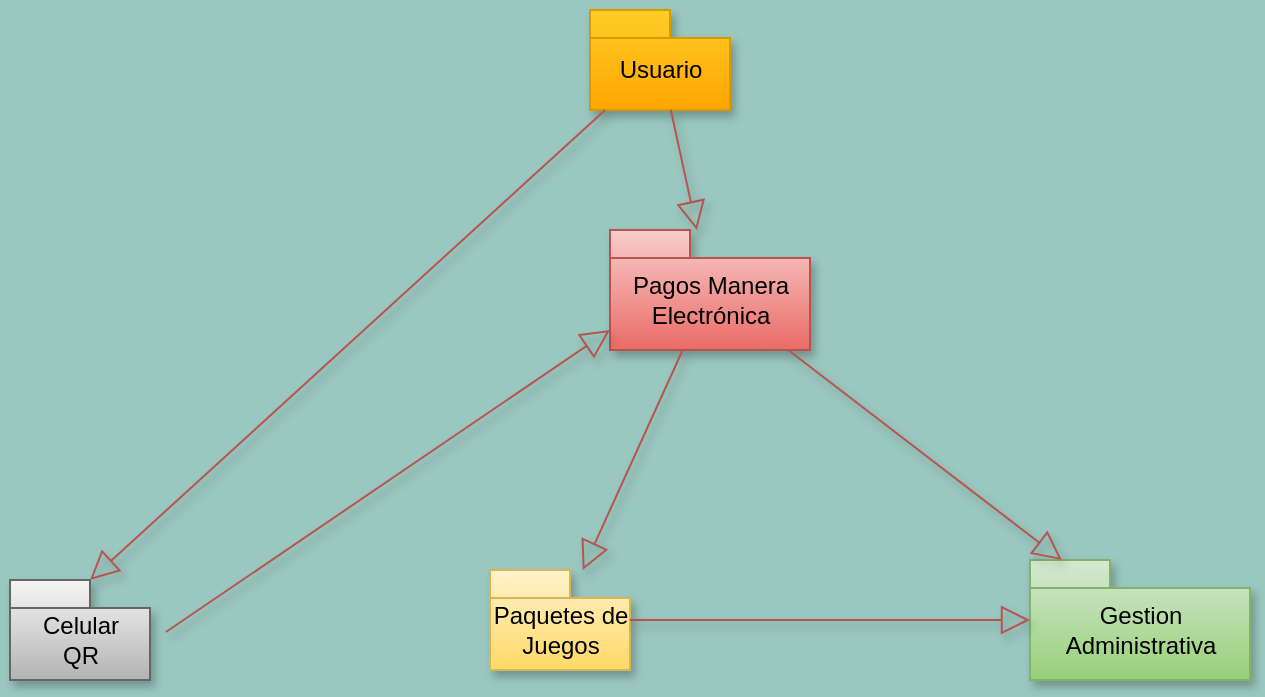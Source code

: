 <mxfile version="14.5.1" type="device" pages="6"><diagram id="D9ha6KgCb9vCfQkoI7Ql" name="USUARIO"><mxGraphModel dx="852" dy="494" grid="0" gridSize="10" guides="1" tooltips="1" connect="1" arrows="1" fold="1" page="0" pageScale="1" pageWidth="1100" pageHeight="850" background="#9AC7BF" math="0" shadow="0"><root><mxCell id="0"/><mxCell id="1" parent="0"/><mxCell id="nhldAjwn7L_ZCSRnx8Gv-1" value="Usuario" style="shape=folder;fontStyle=0;spacingTop=10;tabWidth=40;tabHeight=14;tabPosition=left;fillColor=#ffcd28;labelBackgroundColor=none;labelBorderColor=none;html=1;shadow=1;sketch=0;gradientColor=#ffa500;strokeColor=#d79b00;" parent="1" vertex="1"><mxGeometry x="340" y="10" width="70" height="50" as="geometry"/></mxCell><mxCell id="nhldAjwn7L_ZCSRnx8Gv-2" value="Pagos Manera&lt;br&gt;Electrónica" style="shape=folder;fontStyle=0;spacingTop=10;tabWidth=40;tabHeight=14;tabPosition=left;fillColor=#f8cecc;labelBackgroundColor=none;labelBorderColor=none;html=1;shadow=1;sketch=0;gradientColor=#ea6b66;strokeColor=#b85450;" parent="1" vertex="1"><mxGeometry x="350" y="120" width="100" height="60" as="geometry"/></mxCell><mxCell id="nhldAjwn7L_ZCSRnx8Gv-3" value="Gestion&lt;br&gt;Administrativa" style="shape=folder;fontStyle=0;spacingTop=10;tabWidth=40;tabHeight=14;tabPosition=left;fillColor=#d5e8d4;labelBackgroundColor=none;labelBorderColor=none;html=1;shadow=1;sketch=0;gradientColor=#97d077;strokeColor=#82b366;" parent="1" vertex="1"><mxGeometry x="560" y="285" width="110" height="60" as="geometry"/></mxCell><mxCell id="nhldAjwn7L_ZCSRnx8Gv-4" value="Paquetes de&lt;br&gt;Juegos" style="shape=folder;fontStyle=0;spacingTop=10;tabWidth=40;tabHeight=14;tabPosition=left;fillColor=#fff2cc;labelBackgroundColor=none;labelBorderColor=none;html=1;shadow=1;sketch=0;gradientColor=#ffd966;strokeColor=#d6b656;" parent="1" vertex="1"><mxGeometry x="290" y="290" width="70" height="50" as="geometry"/></mxCell><mxCell id="nhldAjwn7L_ZCSRnx8Gv-5" value="" style="endArrow=block;endFill=0;endSize=12;fillColor=#f8cecc;fontStyle=0;labelBackgroundColor=none;labelBorderColor=none;html=1;shadow=1;sketch=0;gradientColor=#ea6b66;strokeColor=#b85450;" parent="1" source="nhldAjwn7L_ZCSRnx8Gv-4" target="nhldAjwn7L_ZCSRnx8Gv-3" edge="1"><mxGeometry width="160" relative="1" as="geometry"><mxPoint x="360" y="270" as="sourcePoint"/><mxPoint x="520" y="270" as="targetPoint"/></mxGeometry></mxCell><mxCell id="nhldAjwn7L_ZCSRnx8Gv-7" value="" style="endArrow=block;endFill=0;endSize=12;fillColor=#f8cecc;fontStyle=0;labelBackgroundColor=none;labelBorderColor=none;html=1;shadow=1;sketch=0;gradientColor=#ea6b66;strokeColor=#b85450;" parent="1" source="nhldAjwn7L_ZCSRnx8Gv-1" target="nhldAjwn7L_ZCSRnx8Gv-2" edge="1"><mxGeometry width="160" relative="1" as="geometry"><mxPoint x="430" y="40" as="sourcePoint"/><mxPoint x="590" y="40" as="targetPoint"/></mxGeometry></mxCell><mxCell id="nhldAjwn7L_ZCSRnx8Gv-9" value="" style="endArrow=block;endFill=0;endSize=12;fillColor=#f8cecc;fontStyle=0;labelBackgroundColor=none;labelBorderColor=none;html=1;shadow=1;sketch=0;gradientColor=#ea6b66;strokeColor=#b85450;" parent="1" source="nhldAjwn7L_ZCSRnx8Gv-2" target="nhldAjwn7L_ZCSRnx8Gv-3" edge="1"><mxGeometry width="160" relative="1" as="geometry"><mxPoint x="690" y="120" as="sourcePoint"/><mxPoint x="850" y="120" as="targetPoint"/></mxGeometry></mxCell><mxCell id="nhldAjwn7L_ZCSRnx8Gv-10" value="" style="endArrow=block;endFill=0;endSize=12;fillColor=#f8cecc;fontStyle=0;labelBackgroundColor=none;labelBorderColor=none;html=1;shadow=1;sketch=0;gradientColor=#ea6b66;strokeColor=#b85450;" parent="1" source="nhldAjwn7L_ZCSRnx8Gv-2" target="nhldAjwn7L_ZCSRnx8Gv-4" edge="1"><mxGeometry width="160" relative="1" as="geometry"><mxPoint x="670" y="130" as="sourcePoint"/><mxPoint x="830" y="130" as="targetPoint"/></mxGeometry></mxCell><mxCell id="nhldAjwn7L_ZCSRnx8Gv-11" value="Celular&lt;br&gt;QR" style="shape=folder;fontStyle=0;spacingTop=10;tabWidth=40;tabHeight=14;tabPosition=left;fillColor=#f5f5f5;labelBackgroundColor=none;labelBorderColor=none;html=1;shadow=1;sketch=0;gradientColor=#b3b3b3;strokeColor=#666666;" parent="1" vertex="1"><mxGeometry x="50" y="295" width="70" height="50" as="geometry"/></mxCell><mxCell id="nhldAjwn7L_ZCSRnx8Gv-12" value="" style="endArrow=block;endFill=0;endSize=12;fillColor=#f8cecc;fontStyle=0;labelBackgroundColor=none;labelBorderColor=none;html=1;shadow=1;sketch=0;entryX=0;entryY=0;entryDx=40;entryDy=0;entryPerimeter=0;gradientColor=#ea6b66;strokeColor=#b85450;" parent="1" source="nhldAjwn7L_ZCSRnx8Gv-1" target="nhldAjwn7L_ZCSRnx8Gv-11" edge="1"><mxGeometry width="160" relative="1" as="geometry"><mxPoint x="130" y="110" as="sourcePoint"/><mxPoint x="290" y="110" as="targetPoint"/></mxGeometry></mxCell><mxCell id="VMwSTZTT6HBPbLBn9DlS-1" value="" style="endArrow=block;endFill=0;endSize=12;fillColor=#f8cecc;fontStyle=0;labelBackgroundColor=none;labelBorderColor=none;html=1;shadow=1;sketch=0;exitX=1.114;exitY=0.52;exitDx=0;exitDy=0;exitPerimeter=0;entryX=0;entryY=0;entryDx=0;entryDy=50;entryPerimeter=0;gradientColor=#ea6b66;strokeColor=#b85450;" edge="1" parent="1" source="nhldAjwn7L_ZCSRnx8Gv-11" target="nhldAjwn7L_ZCSRnx8Gv-2"><mxGeometry width="160" relative="1" as="geometry"><mxPoint x="359.561" y="70" as="sourcePoint"/><mxPoint x="120.439" y="305" as="targetPoint"/></mxGeometry></mxCell></root></mxGraphModel></diagram><diagram id="1LV0oo7ettIgTSWrNdAk" name="CASO DE USOS"><mxGraphModel dx="1002" dy="-269" grid="0" gridSize="10" guides="1" tooltips="1" connect="1" arrows="1" fold="1" page="1" pageScale="1" pageWidth="1100" pageHeight="850" background="#CCCCFF" backgroundImage="{&quot;src&quot;:&quot;https://umgnaranjo.com/wp-content/uploads/2018/11/logo-umg.png&quot;,&quot;width&quot;:&quot;220&quot;,&quot;height&quot;:&quot;150&quot;}" math="0" shadow="0"><root><mxCell id="299ldUfXZtZ49lTa4Mxm-0"/><mxCell id="299ldUfXZtZ49lTa4Mxm-1" parent="299ldUfXZtZ49lTa4Mxm-0"/><mxCell id="-mMV3ySvJCGRwrP4HvlK-0" value="&lt;font style=&quot;font-size: 17px&quot;&gt;Usuario&lt;/font&gt;" style="shape=umlActor;verticalLabelPosition=bottom;verticalAlign=top;html=1;fillColor=#e6d0de;strokeColor=#996185;strokeWidth=6;fontStyle=3;gradientColor=#d5739d;" parent="299ldUfXZtZ49lTa4Mxm-1" vertex="1"><mxGeometry x="130" y="1010" width="30" height="60" as="geometry"/></mxCell><mxCell id="-mMV3ySvJCGRwrP4HvlK-1" value="Tomar acciones" style="ellipse;whiteSpace=wrap;html=1;fontSize=18;fillColor=#dae8fc;strokeColor=#6c8ebf;strokeWidth=6;fontStyle=3;gradientColor=#7ea6e0;" parent="299ldUfXZtZ49lTa4Mxm-1" vertex="1"><mxGeometry x="280" y="930" width="140" height="70" as="geometry"/></mxCell><mxCell id="-mMV3ySvJCGRwrP4HvlK-2" value="" style="endArrow=none;html=1;fontSize=18;fillColor=#f8cecc;strokeColor=#b85450;strokeWidth=6;fontStyle=3;gradientColor=#ea6b66;" parent="299ldUfXZtZ49lTa4Mxm-1" source="-mMV3ySvJCGRwrP4HvlK-0" target="-mMV3ySvJCGRwrP4HvlK-1" edge="1"><mxGeometry width="50" height="50" relative="1" as="geometry"><mxPoint x="120" y="970" as="sourcePoint"/><mxPoint x="170" y="920" as="targetPoint"/></mxGeometry></mxCell><mxCell id="-mMV3ySvJCGRwrP4HvlK-3" value="&lt;br&gt;" style="endArrow=open;endSize=12;html=1;fontSize=18;fillColor=#f8cecc;strokeColor=#b85450;strokeWidth=6;fontStyle=3;gradientColor=#ea6b66;" parent="299ldUfXZtZ49lTa4Mxm-1" source="-mMV3ySvJCGRwrP4HvlK-1" target="-mMV3ySvJCGRwrP4HvlK-4" edge="1"><mxGeometry width="160" relative="1" as="geometry"><mxPoint x="390" y="1010" as="sourcePoint"/><mxPoint x="550" y="1010" as="targetPoint"/></mxGeometry></mxCell><mxCell id="-mMV3ySvJCGRwrP4HvlK-4" value="&lt;br&gt;Grado de acción" style="ellipse;whiteSpace=wrap;html=1;fontSize=18;fillColor=#dae8fc;strokeColor=#6c8ebf;strokeWidth=6;fontStyle=3;gradientColor=#7ea6e0;" parent="299ldUfXZtZ49lTa4Mxm-1" vertex="1"><mxGeometry x="570" y="930" width="180" height="81" as="geometry"/></mxCell><mxCell id="-mMV3ySvJCGRwrP4HvlK-5" value="Solicitud&amp;nbsp;&lt;br&gt;paquete&lt;br&gt;de juegos" style="ellipse;whiteSpace=wrap;html=1;fontSize=18;fillColor=#dae8fc;strokeColor=#6c8ebf;strokeWidth=6;fontStyle=3;gradientColor=#7ea6e0;" parent="299ldUfXZtZ49lTa4Mxm-1" vertex="1"><mxGeometry x="310" y="1020" width="140" height="70" as="geometry"/></mxCell><mxCell id="-mMV3ySvJCGRwrP4HvlK-6" value="" style="endArrow=none;html=1;fontSize=18;fillColor=#f8cecc;strokeColor=#b85450;strokeWidth=6;fontStyle=3;gradientColor=#ea6b66;" parent="299ldUfXZtZ49lTa4Mxm-1" source="-mMV3ySvJCGRwrP4HvlK-0" target="-mMV3ySvJCGRwrP4HvlK-5" edge="1"><mxGeometry width="50" height="50" relative="1" as="geometry"><mxPoint x="200" y="920" as="sourcePoint"/><mxPoint x="250" y="870" as="targetPoint"/></mxGeometry></mxCell><mxCell id="-mMV3ySvJCGRwrP4HvlK-7" value="Admin" style="shape=umlActor;verticalLabelPosition=bottom;verticalAlign=top;html=1;fontSize=18;fillColor=#d5e8d4;strokeColor=#82b366;strokeWidth=6;fontStyle=3;direction=east;gradientColor=#97d077;" parent="299ldUfXZtZ49lTa4Mxm-1" vertex="1"><mxGeometry x="190" y="1240" width="30" height="60" as="geometry"/></mxCell><mxCell id="-mMV3ySvJCGRwrP4HvlK-8" value="Gestionar pagos" style="ellipse;whiteSpace=wrap;html=1;fontSize=18;fillColor=#dae8fc;strokeColor=#6c8ebf;strokeWidth=6;fontStyle=3;gradientColor=#7ea6e0;" parent="299ldUfXZtZ49lTa4Mxm-1" vertex="1"><mxGeometry x="20" y="1460" width="140" height="89" as="geometry"/></mxCell><mxCell id="-mMV3ySvJCGRwrP4HvlK-9" value="" style="endArrow=none;html=1;fontSize=18;fillColor=#f8cecc;strokeColor=#b85450;strokeWidth=6;fontStyle=3;gradientColor=#ea6b66;" parent="299ldUfXZtZ49lTa4Mxm-1" source="-mMV3ySvJCGRwrP4HvlK-8" target="-mMV3ySvJCGRwrP4HvlK-7" edge="1"><mxGeometry width="50" height="50" relative="1" as="geometry"><mxPoint x="580" y="1190" as="sourcePoint"/><mxPoint x="630" y="1140" as="targetPoint"/></mxGeometry></mxCell><mxCell id="-mMV3ySvJCGRwrP4HvlK-10" value="Reportes" style="ellipse;whiteSpace=wrap;html=1;fontSize=18;fillColor=#dae8fc;strokeColor=#6c8ebf;strokeWidth=6;fontStyle=3;direction=east;gradientColor=#7ea6e0;" parent="299ldUfXZtZ49lTa4Mxm-1" vertex="1"><mxGeometry x="385" y="1240" width="140" height="86" as="geometry"/></mxCell><mxCell id="-mMV3ySvJCGRwrP4HvlK-11" value="" style="endArrow=none;html=1;fontSize=18;fillColor=#f8cecc;strokeColor=#b85450;strokeWidth=6;fontStyle=3;gradientColor=#ea6b66;" parent="299ldUfXZtZ49lTa4Mxm-1" source="-mMV3ySvJCGRwrP4HvlK-10" target="-mMV3ySvJCGRwrP4HvlK-7" edge="1"><mxGeometry width="50" height="50" relative="1" as="geometry"><mxPoint x="236.67" y="1364.333" as="sourcePoint"/><mxPoint x="620" y="1302.419" as="targetPoint"/></mxGeometry></mxCell><mxCell id="-mMV3ySvJCGRwrP4HvlK-12" value="Gestion Paquete&lt;br&gt;de Juegos" style="ellipse;whiteSpace=wrap;html=1;fontSize=18;fillColor=#dae8fc;strokeColor=#6c8ebf;strokeWidth=6;fontStyle=3;direction=east;gradientColor=#7ea6e0;" parent="299ldUfXZtZ49lTa4Mxm-1" vertex="1"><mxGeometry x="245" y="1460" width="140" height="92" as="geometry"/></mxCell><mxCell id="-mMV3ySvJCGRwrP4HvlK-13" value="" style="endArrow=none;html=1;fontSize=18;fillColor=#f8cecc;strokeColor=#b85450;strokeWidth=6;fontStyle=3;gradientColor=#ea6b66;" parent="299ldUfXZtZ49lTa4Mxm-1" source="-mMV3ySvJCGRwrP4HvlK-12" target="-mMV3ySvJCGRwrP4HvlK-7" edge="1"><mxGeometry width="50" height="50" relative="1" as="geometry"><mxPoint x="600" y="1580" as="sourcePoint"/><mxPoint x="650" y="1530" as="targetPoint"/></mxGeometry></mxCell><mxCell id="-mMV3ySvJCGRwrP4HvlK-14" value="Base de datos" style="shape=umlActor;verticalLabelPosition=bottom;verticalAlign=top;html=1;fontSize=18;fillColor=#f5f5f5;strokeColor=#666666;strokeWidth=6;fontStyle=3;gradientColor=#b3b3b3;" parent="299ldUfXZtZ49lTa4Mxm-1" vertex="1"><mxGeometry x="480" y="1760" width="30" height="60" as="geometry"/></mxCell><mxCell id="-mMV3ySvJCGRwrP4HvlK-15" value="Almacena&lt;br&gt;datos" style="ellipse;whiteSpace=wrap;html=1;fontSize=18;fillColor=#dae8fc;strokeColor=#6c8ebf;strokeWidth=6;fontStyle=3;gradientColor=#7ea6e0;" parent="299ldUfXZtZ49lTa4Mxm-1" vertex="1"><mxGeometry x="570" y="1650" width="140" height="70" as="geometry"/></mxCell><mxCell id="-mMV3ySvJCGRwrP4HvlK-16" value="" style="endArrow=none;html=1;fontSize=18;fillColor=#f8cecc;strokeColor=#b85450;strokeWidth=6;fontStyle=3;gradientColor=#ea6b66;" parent="299ldUfXZtZ49lTa4Mxm-1" target="-mMV3ySvJCGRwrP4HvlK-14" edge="1"><mxGeometry width="50" height="50" relative="1" as="geometry"><mxPoint x="595.955" y="1714.049" as="sourcePoint"/><mxPoint x="945" y="1560" as="targetPoint"/></mxGeometry></mxCell><mxCell id="-mMV3ySvJCGRwrP4HvlK-17" value="Almacena&lt;br&gt;transacciones" style="ellipse;whiteSpace=wrap;html=1;fontSize=18;fillColor=#dae8fc;strokeColor=#6c8ebf;strokeWidth=6;fontStyle=3;gradientColor=#7ea6e0;" parent="299ldUfXZtZ49lTa4Mxm-1" vertex="1"><mxGeometry x="570" y="1820" width="140" height="85" as="geometry"/></mxCell><mxCell id="-mMV3ySvJCGRwrP4HvlK-18" value="" style="endArrow=none;html=1;fontSize=18;fillColor=#f8cecc;strokeColor=#b85450;strokeWidth=6;fontStyle=3;gradientColor=#ea6b66;" parent="299ldUfXZtZ49lTa4Mxm-1" source="-mMV3ySvJCGRwrP4HvlK-17" target="-mMV3ySvJCGRwrP4HvlK-14" edge="1"><mxGeometry width="50" height="50" relative="1" as="geometry"><mxPoint x="551.67" y="1784.333" as="sourcePoint"/><mxPoint x="935" y="1722.419" as="targetPoint"/></mxGeometry></mxCell><mxCell id="-mMV3ySvJCGRwrP4HvlK-19" value="Realiza&amp;nbsp;&lt;br&gt;pago &lt;br&gt;Electronico" style="ellipse;whiteSpace=wrap;html=1;fontSize=18;fillColor=#dae8fc;strokeColor=#6c8ebf;strokeWidth=6;fontStyle=3;gradientColor=#7ea6e0;" parent="299ldUfXZtZ49lTa4Mxm-1" vertex="1"><mxGeometry x="290" y="1110" width="170" height="70" as="geometry"/></mxCell><mxCell id="-mMV3ySvJCGRwrP4HvlK-20" value="" style="endArrow=none;html=1;fontSize=18;fillColor=#f8cecc;strokeColor=#b85450;strokeWidth=6;fontStyle=3;gradientColor=#ea6b66;" parent="299ldUfXZtZ49lTa4Mxm-1" source="-mMV3ySvJCGRwrP4HvlK-0" target="-mMV3ySvJCGRwrP4HvlK-19" edge="1"><mxGeometry width="50" height="50" relative="1" as="geometry"><mxPoint x="120" y="1240" as="sourcePoint"/><mxPoint x="170" y="1190" as="targetPoint"/></mxGeometry></mxCell><mxCell id="-mMV3ySvJCGRwrP4HvlK-21" value="&lt;font color=&quot;#000000&quot;&gt;&lt;b&gt;&lt;i&gt;sistema&lt;/i&gt;&lt;/b&gt;&lt;/font&gt;" style="shape=umlActor;verticalLabelPosition=bottom;verticalAlign=top;html=1;fontSize=18;fillColor=#ffcd28;strokeColor=#d79b00;strokeWidth=6;gradientColor=#ffa500;" parent="299ldUfXZtZ49lTa4Mxm-1" vertex="1"><mxGeometry x="375" y="1760" width="30" height="60" as="geometry"/></mxCell><mxCell id="-mMV3ySvJCGRwrP4HvlK-22" value="Selección&lt;br&gt;de&amp;nbsp;&lt;br&gt;paquete" style="ellipse;whiteSpace=wrap;html=1;fontSize=18;fillColor=#dae8fc;strokeColor=#6c8ebf;strokeWidth=6;fontStyle=1;gradientColor=#7ea6e0;" parent="299ldUfXZtZ49lTa4Mxm-1" vertex="1"><mxGeometry x="200" y="1660" width="140" height="70" as="geometry"/></mxCell><mxCell id="-mMV3ySvJCGRwrP4HvlK-23" value="" style="endArrow=none;html=1;fontSize=18;fillColor=#f8cecc;strokeColor=#b85450;strokeWidth=6;gradientColor=#ea6b66;" parent="299ldUfXZtZ49lTa4Mxm-1" source="-mMV3ySvJCGRwrP4HvlK-22" target="-mMV3ySvJCGRwrP4HvlK-21" edge="1"><mxGeometry width="50" height="50" relative="1" as="geometry"><mxPoint x="555" y="1640" as="sourcePoint"/><mxPoint x="605" y="1590" as="targetPoint"/></mxGeometry></mxCell><mxCell id="-mMV3ySvJCGRwrP4HvlK-24" value="gestion &lt;br&gt;del&amp;nbsp;&lt;br&gt;pago" style="ellipse;whiteSpace=wrap;html=1;fontSize=18;fillColor=#dae8fc;strokeColor=#6c8ebf;strokeWidth=6;fontStyle=1;gradientColor=#7ea6e0;" parent="299ldUfXZtZ49lTa4Mxm-1" vertex="1"><mxGeometry x="200" y="1820" width="140" height="84" as="geometry"/></mxCell><mxCell id="-mMV3ySvJCGRwrP4HvlK-25" value="" style="endArrow=none;html=1;fontSize=18;fillColor=#f8cecc;strokeColor=#b85450;strokeWidth=6;gradientColor=#ea6b66;" parent="299ldUfXZtZ49lTa4Mxm-1" source="-mMV3ySvJCGRwrP4HvlK-24" target="-mMV3ySvJCGRwrP4HvlK-21" edge="1"><mxGeometry width="50" height="50" relative="1" as="geometry"><mxPoint x="211.67" y="1814.333" as="sourcePoint"/><mxPoint x="595" y="1752.419" as="targetPoint"/></mxGeometry></mxCell></root></mxGraphModel></diagram><diagram id="o6awEUyY0gyPsRHB9H42" name="RELACIONES"><mxGraphModel dx="852" dy="494" grid="0" gridSize="10" guides="1" tooltips="1" connect="1" arrows="1" fold="1" page="1" pageScale="1" pageWidth="1100" pageHeight="850" background="#D5E8D4" math="0" shadow="1"><root><mxCell id="Lgr3VKSwtJR7x5zKWM9D-0"/><mxCell id="Lgr3VKSwtJR7x5zKWM9D-1" parent="Lgr3VKSwtJR7x5zKWM9D-0"/><mxCell id="46dXqlRO5-K-jQ4io1yY-4" value="&lt;p style=&quot;margin: 0px ; margin-top: 4px ; text-align: center&quot;&gt;&lt;br&gt;&lt;/p&gt;&lt;p style=&quot;margin: 0px ; margin-top: 4px ; text-align: center&quot;&gt;PAGO&amp;nbsp;&lt;/p&gt;&lt;p style=&quot;margin: 0px ; margin-top: 4px ; text-align: center&quot;&gt;ELECTRONICO&lt;/p&gt;" style="verticalAlign=top;align=left;overflow=fill;fontSize=12;fontFamily=Helvetica;html=1;fillColor=#f8cecc;strokeColor=#b85450;fontStyle=1;direction=east;gradientColor=#ea6b66;" parent="Lgr3VKSwtJR7x5zKWM9D-1" vertex="1"><mxGeometry x="410" y="326.5" width="140" height="80" as="geometry"/></mxCell><mxCell id="9iY704relGu_BrqskY8c-1" value="&lt;p style=&quot;margin: 0px ; margin-top: 4px ; text-align: center&quot;&gt;METODO&amp;nbsp;&lt;span&gt;DE&amp;nbsp;&lt;/span&gt;&lt;/p&gt;&lt;p style=&quot;margin: 0px ; margin-top: 4px ; text-align: center&quot;&gt;PAGO CREDITO&lt;/p&gt;&lt;p style=&quot;margin: 0px ; margin-top: 4px ; text-align: center&quot;&gt;&amp;nbsp;O DEBITO&lt;/p&gt;" style="verticalAlign=top;align=left;overflow=fill;fontSize=12;fontFamily=Helvetica;html=1;fillColor=#f5f5f5;strokeColor=#666666;fontStyle=1;direction=east;gradientColor=#b3b3b3;" parent="Lgr3VKSwtJR7x5zKWM9D-1" vertex="1"><mxGeometry x="690" y="336.5" width="140" height="60" as="geometry"/></mxCell><mxCell id="9iY704relGu_BrqskY8c-5" value="&lt;p style=&quot;margin: 0px ; margin-top: 4px ; text-align: center&quot;&gt;PAQUETE DE&amp;nbsp;&lt;/p&gt;&lt;p style=&quot;margin: 0px ; margin-top: 4px ; text-align: center&quot;&gt;JUEGOS&lt;/p&gt;" style="verticalAlign=top;align=left;overflow=fill;fontSize=12;fontFamily=Helvetica;html=1;fillColor=#ffcd28;strokeColor=#d79b00;fontStyle=1;direction=east;gradientColor=#ffa500;" parent="Lgr3VKSwtJR7x5zKWM9D-1" vertex="1"><mxGeometry x="410" y="560" width="140" height="50" as="geometry"/></mxCell><mxCell id="9iY704relGu_BrqskY8c-7" value="&lt;p style=&quot;margin: 0px ; margin-top: 4px ; text-align: center&quot;&gt;&lt;/p&gt;&lt;div style=&quot;text-align: center&quot;&gt;&lt;span&gt;&lt;br&gt;&lt;/span&gt;&lt;/div&gt;&lt;div style=&quot;text-align: center&quot;&gt;&lt;span&gt;USUARIO&lt;/span&gt;&lt;br&gt;&lt;/div&gt;" style="verticalAlign=top;align=left;overflow=fill;fontSize=12;fontFamily=Helvetica;html=1;fillColor=#fff2cc;strokeColor=#d6b656;fontStyle=1;direction=east;gradientColor=#ffd966;" parent="Lgr3VKSwtJR7x5zKWM9D-1" vertex="1"><mxGeometry x="90" y="340" width="130" height="53" as="geometry"/></mxCell><mxCell id="9iY704relGu_BrqskY8c-12" value="&lt;p style=&quot;margin: 0px ; margin-top: 4px ; text-align: center&quot;&gt;FACTURA&lt;/p&gt;&lt;p style=&quot;margin: 0px ; margin-top: 4px ; text-align: center&quot;&gt;PAGO&lt;/p&gt;" style="verticalAlign=top;align=left;overflow=fill;fontSize=12;fontFamily=Helvetica;html=1;fillColor=#d5e8d4;strokeColor=#82b366;fontStyle=1;direction=east;gradientColor=#97d077;" parent="Lgr3VKSwtJR7x5zKWM9D-1" vertex="1"><mxGeometry x="410" y="180" width="140" height="50" as="geometry"/></mxCell><mxCell id="TKruA3Rt35ws4ZhoJHp7-0" value="" style="endArrow=block;endFill=0;endSize=12;fillColor=#f8cecc;fontStyle=0;labelBackgroundColor=none;labelBorderColor=none;html=1;shadow=1;sketch=0;exitX=1;exitY=0.5;exitDx=0;exitDy=0;entryX=0;entryY=0.5;entryDx=0;entryDy=0;gradientColor=#ea6b66;strokeColor=#b85450;" edge="1" parent="Lgr3VKSwtJR7x5zKWM9D-1" source="9iY704relGu_BrqskY8c-7" target="46dXqlRO5-K-jQ4io1yY-4"><mxGeometry width="160" relative="1" as="geometry"><mxPoint x="25.98" y="503" as="sourcePoint"/><mxPoint x="248" y="352" as="targetPoint"/></mxGeometry></mxCell><mxCell id="TKruA3Rt35ws4ZhoJHp7-1" value="" style="endArrow=block;endFill=0;endSize=12;fillColor=#f8cecc;fontStyle=0;labelBackgroundColor=none;labelBorderColor=none;html=1;shadow=1;sketch=0;exitX=0;exitY=0.5;exitDx=0;exitDy=0;gradientColor=#ea6b66;strokeColor=#b85450;entryX=0.5;entryY=0;entryDx=0;entryDy=0;" edge="1" parent="Lgr3VKSwtJR7x5zKWM9D-1" source="9iY704relGu_BrqskY8c-12" target="9iY704relGu_BrqskY8c-7"><mxGeometry width="160" relative="1" as="geometry"><mxPoint x="137.98" y="331" as="sourcePoint"/><mxPoint x="259" y="205" as="targetPoint"/><Array as="points"/></mxGeometry></mxCell><mxCell id="TKruA3Rt35ws4ZhoJHp7-2" value="" style="endArrow=block;endFill=0;endSize=12;fillColor=#f8cecc;fontStyle=0;labelBackgroundColor=none;labelBorderColor=none;html=1;shadow=1;sketch=0;exitX=0.5;exitY=0;exitDx=0;exitDy=0;entryX=0.5;entryY=1;entryDx=0;entryDy=0;gradientColor=#ea6b66;strokeColor=#b85450;" edge="1" parent="Lgr3VKSwtJR7x5zKWM9D-1" source="46dXqlRO5-K-jQ4io1yY-4" target="9iY704relGu_BrqskY8c-12"><mxGeometry width="160" relative="1" as="geometry"><mxPoint x="147.98" y="341" as="sourcePoint"/><mxPoint x="370" y="190" as="targetPoint"/></mxGeometry></mxCell><mxCell id="TKruA3Rt35ws4ZhoJHp7-3" value="" style="endArrow=block;endFill=0;endSize=12;fillColor=#f8cecc;fontStyle=0;labelBackgroundColor=none;labelBorderColor=none;html=1;shadow=1;sketch=0;exitX=0;exitY=0.5;exitDx=0;exitDy=0;gradientColor=#ea6b66;strokeColor=#b85450;entryX=1;entryY=0.5;entryDx=0;entryDy=0;" edge="1" parent="Lgr3VKSwtJR7x5zKWM9D-1" source="9iY704relGu_BrqskY8c-1" target="46dXqlRO5-K-jQ4io1yY-4"><mxGeometry width="160" relative="1" as="geometry"><mxPoint x="157.98" y="351" as="sourcePoint"/><mxPoint x="587" y="433" as="targetPoint"/></mxGeometry></mxCell><mxCell id="TKruA3Rt35ws4ZhoJHp7-4" value="" style="endArrow=block;endFill=0;endSize=12;fillColor=#f8cecc;fontStyle=0;labelBackgroundColor=none;labelBorderColor=none;html=1;shadow=1;sketch=0;exitX=0.5;exitY=1;exitDx=0;exitDy=0;entryX=0;entryY=0.5;entryDx=0;entryDy=0;gradientColor=#ea6b66;strokeColor=#b85450;" edge="1" parent="Lgr3VKSwtJR7x5zKWM9D-1" source="9iY704relGu_BrqskY8c-7" target="9iY704relGu_BrqskY8c-5"><mxGeometry width="160" relative="1" as="geometry"><mxPoint x="167.98" y="361" as="sourcePoint"/><mxPoint x="390" y="210" as="targetPoint"/></mxGeometry></mxCell><mxCell id="TKruA3Rt35ws4ZhoJHp7-5" value="" style="endArrow=block;endFill=0;endSize=12;fillColor=#f8cecc;fontStyle=0;labelBackgroundColor=none;labelBorderColor=none;html=1;shadow=1;sketch=0;exitX=1;exitY=0.5;exitDx=0;exitDy=0;entryX=0.5;entryY=1;entryDx=0;entryDy=0;gradientColor=#ea6b66;strokeColor=#b85450;" edge="1" parent="Lgr3VKSwtJR7x5zKWM9D-1" source="9iY704relGu_BrqskY8c-5" target="9iY704relGu_BrqskY8c-1"><mxGeometry width="160" relative="1" as="geometry"><mxPoint x="177.98" y="371" as="sourcePoint"/><mxPoint x="400" y="220" as="targetPoint"/></mxGeometry></mxCell></root></mxGraphModel></diagram><diagram id="w7mn7oMXA1CNhNJI01QN" name="PAGOS"><mxGraphModel dx="1002" dy="581" grid="0" gridSize="10" guides="1" tooltips="1" connect="1" arrows="1" fold="1" page="1" pageScale="1" pageWidth="1100" pageHeight="850" background="#9AC7BF" math="0" shadow="0"><root><mxCell id="G-zPYnPdiNbtcI1Z0AMx-0"/><mxCell id="G-zPYnPdiNbtcI1Z0AMx-1" parent="G-zPYnPdiNbtcI1Z0AMx-0"/><mxCell id="bJuZ-P--n2-_M91x2qqJ-5" value="USUARIO" style="shape=umlActor;verticalLabelPosition=bottom;verticalAlign=top;fillColor=#fff2cc;strokeColor=#d6b656;fontStyle=3;fontFamily=Comic Sans MS;whiteSpace=wrap;html=1;direction=east;gradientColor=#ffd966;" parent="G-zPYnPdiNbtcI1Z0AMx-1" vertex="1"><mxGeometry x="290" y="60" width="30" height="60" as="geometry"/></mxCell><mxCell id="Mfyfg5pKPOlE8LmBFZA9-0" value="ADMIN" style="shape=umlActor;verticalLabelPosition=bottom;verticalAlign=top;html=1;direction=east;gradientColor=#b3b3b3;fillColor=#f5f5f5;strokeColor=#666666;" parent="G-zPYnPdiNbtcI1Z0AMx-1" vertex="1"><mxGeometry x="690" y="80" width="30" height="60" as="geometry"/></mxCell><mxCell id="Mfyfg5pKPOlE8LmBFZA9-3" value="SELECCION&lt;br&gt;DE&amp;nbsp;&lt;br&gt;PAQUETES" style="ellipse;fontSize=18;fillColor=#fff2cc;fontStyle=3;fontFamily=Comic Sans MS;whiteSpace=wrap;html=1;strokeColor=#d6b656;direction=east;gradientColor=#ffd966;" parent="G-zPYnPdiNbtcI1Z0AMx-1" vertex="1"><mxGeometry x="340" y="140" width="140" height="70" as="geometry"/></mxCell><mxCell id="Mfyfg5pKPOlE8LmBFZA9-5" value="PAGOS" style="text;align=center;fontStyle=3;verticalAlign=middle;spacingLeft=3;spacingRight=3;strokeColor=#996185;rotatable=0;points=[[0,0.5],[1,0.5]];portConstraint=eastwest;fontSize=18;fillColor=#e6d0de;fontFamily=Comic Sans MS;whiteSpace=wrap;html=1;direction=east;gradientColor=#d5739d;" parent="G-zPYnPdiNbtcI1Z0AMx-1" vertex="1"><mxGeometry x="480" y="70" width="80" height="50" as="geometry"/></mxCell><mxCell id="Mfyfg5pKPOlE8LmBFZA9-8" value="" style="endArrow=none;fontSize=18;fillColor=#e6d0de;strokeColor=#996185;fontStyle=3;fontFamily=Comic Sans MS;html=1;gradientColor=#d5739d;" parent="G-zPYnPdiNbtcI1Z0AMx-1" source="bJuZ-P--n2-_M91x2qqJ-5" target="Mfyfg5pKPOlE8LmBFZA9-3" edge="1"><mxGeometry width="50" height="50" relative="1" as="geometry"><mxPoint x="170" y="260" as="sourcePoint"/><mxPoint x="220" y="210" as="targetPoint"/></mxGeometry></mxCell><mxCell id="Mfyfg5pKPOlE8LmBFZA9-10" value="&lt;br&gt;" style="endArrow=open;endSize=12;dashed=1;fontSize=18;fillColor=#e6d0de;strokeColor=#996185;fontStyle=3;fontFamily=Comic Sans MS;html=1;gradientColor=#d5739d;" parent="G-zPYnPdiNbtcI1Z0AMx-1" source="Mfyfg5pKPOlE8LmBFZA9-3" target="Mfyfg5pKPOlE8LmBFZA9-11" edge="1"><mxGeometry width="160" relative="1" as="geometry"><mxPoint x="440" y="300" as="sourcePoint"/><mxPoint x="600" y="300" as="targetPoint"/></mxGeometry></mxCell><mxCell id="Mfyfg5pKPOlE8LmBFZA9-11" value="PAGO&lt;br&gt;DE&amp;nbsp;&lt;br&gt;PAQUETES" style="ellipse;fontSize=18;fillColor=#fff2cc;fontStyle=3;fontFamily=Comic Sans MS;whiteSpace=wrap;html=1;strokeColor=#d6b656;direction=east;gradientColor=#ffd966;" parent="G-zPYnPdiNbtcI1Z0AMx-1" vertex="1"><mxGeometry x="300" y="260" width="140" height="80" as="geometry"/></mxCell><mxCell id="Mfyfg5pKPOlE8LmBFZA9-13" value="REPORTE" style="ellipse;fontSize=18;fillColor=#f5f5f5;fontStyle=3;fontFamily=Comic Sans MS;whiteSpace=wrap;html=1;strokeColor=#666666;direction=east;gradientColor=#b3b3b3;" parent="G-zPYnPdiNbtcI1Z0AMx-1" vertex="1"><mxGeometry x="490" y="140" width="170" height="90" as="geometry"/></mxCell><mxCell id="Mfyfg5pKPOlE8LmBFZA9-14" value="" style="endArrow=none;fontSize=18;fillColor=#e6d0de;strokeColor=#996185;fontStyle=3;fontFamily=Comic Sans MS;html=1;gradientColor=#d5739d;" parent="G-zPYnPdiNbtcI1Z0AMx-1" source="Mfyfg5pKPOlE8LmBFZA9-13" target="Mfyfg5pKPOlE8LmBFZA9-0" edge="1"><mxGeometry width="50" height="50" relative="1" as="geometry"><mxPoint x="820" y="440" as="sourcePoint"/><mxPoint x="870" y="390" as="targetPoint"/></mxGeometry></mxCell><mxCell id="Mfyfg5pKPOlE8LmBFZA9-16" value="SISTEMA" style="shape=umlActor;verticalLabelPosition=bottom;verticalAlign=top;html=1;direction=east;gradientColor=#ea6b66;fillColor=#f8cecc;strokeColor=#b85450;" parent="G-zPYnPdiNbtcI1Z0AMx-1" vertex="1"><mxGeometry x="720" y="260" width="30" height="60" as="geometry"/></mxCell><mxCell id="Mfyfg5pKPOlE8LmBFZA9-17" value="" style="endArrow=none;fontSize=18;fillColor=#e6d0de;strokeColor=#996185;fontStyle=3;fontFamily=Comic Sans MS;html=1;gradientColor=#d5739d;" parent="G-zPYnPdiNbtcI1Z0AMx-1" source="Mfyfg5pKPOlE8LmBFZA9-11" target="Mfyfg5pKPOlE8LmBFZA9-16" edge="1"><mxGeometry width="50" height="50" relative="1" as="geometry"><mxPoint x="450" y="580" as="sourcePoint"/><mxPoint x="500" y="530" as="targetPoint"/></mxGeometry></mxCell><mxCell id="Mfyfg5pKPOlE8LmBFZA9-18" value="ENVIO&lt;br&gt;DE REPORTE&lt;br&gt;DE&amp;nbsp;PAGO" style="ellipse;fontSize=18;fillColor=#f8cecc;fontStyle=3;fontFamily=Comic Sans MS;whiteSpace=wrap;html=1;strokeColor=#b85450;direction=east;gradientColor=#ea6b66;" parent="G-zPYnPdiNbtcI1Z0AMx-1" vertex="1"><mxGeometry x="430" y="500" width="140" height="80" as="geometry"/></mxCell><mxCell id="Mfyfg5pKPOlE8LmBFZA9-19" value="" style="endArrow=none;fontSize=18;fillColor=#e6d0de;strokeColor=#996185;fontStyle=3;fontFamily=Comic Sans MS;html=1;gradientColor=#d5739d;" parent="G-zPYnPdiNbtcI1Z0AMx-1" source="Mfyfg5pKPOlE8LmBFZA9-18" target="Mfyfg5pKPOlE8LmBFZA9-16" edge="1"><mxGeometry width="50" height="50" relative="1" as="geometry"><mxPoint x="620" y="480" as="sourcePoint"/><mxPoint x="670" y="430" as="targetPoint"/></mxGeometry></mxCell><mxCell id="Mfyfg5pKPOlE8LmBFZA9-20" value="FACTURACION" style="ellipse;fontSize=18;fillColor=#f8cecc;fontStyle=3;fontFamily=Comic Sans MS;whiteSpace=wrap;html=1;strokeColor=#b85450;direction=east;gradientColor=#ea6b66;" parent="G-zPYnPdiNbtcI1Z0AMx-1" vertex="1"><mxGeometry x="280" y="380" width="140" height="70" as="geometry"/></mxCell><mxCell id="Mfyfg5pKPOlE8LmBFZA9-21" value="&lt;br&gt;" style="endArrow=open;endSize=12;dashed=1;fontSize=18;fillColor=#e6d0de;strokeColor=#996185;fontStyle=3;fontFamily=Comic Sans MS;html=1;gradientColor=#d5739d;" parent="G-zPYnPdiNbtcI1Z0AMx-1" source="Mfyfg5pKPOlE8LmBFZA9-18" target="Mfyfg5pKPOlE8LmBFZA9-20" edge="1"><mxGeometry width="160" relative="1" as="geometry"><mxPoint x="300" y="550" as="sourcePoint"/><mxPoint x="460" y="550" as="targetPoint"/></mxGeometry></mxCell><mxCell id="Mfyfg5pKPOlE8LmBFZA9-25" value="&lt;br&gt;" style="endArrow=open;endSize=12;dashed=1;fontSize=18;fillColor=#e6d0de;strokeColor=#996185;fontStyle=3;fontFamily=Comic Sans MS;html=1;gradientColor=#d5739d;" parent="G-zPYnPdiNbtcI1Z0AMx-1" source="Mfyfg5pKPOlE8LmBFZA9-11" target="Mfyfg5pKPOlE8LmBFZA9-13" edge="1"><mxGeometry width="160" relative="1" as="geometry"><mxPoint x="433.899" y="297.897" as="sourcePoint"/><mxPoint x="495.902" y="382.139" as="targetPoint"/></mxGeometry></mxCell><mxCell id="IA2CfV7CTTAjLddFvh3D-0" value="SOLICITUD&lt;br&gt;DE&lt;br&gt;SELECION" style="ellipse;fontSize=18;fillColor=#f8cecc;fontStyle=3;fontFamily=Comic Sans MS;whiteSpace=wrap;html=1;strokeColor=#b85450;direction=east;gradientColor=#ea6b66;" parent="G-zPYnPdiNbtcI1Z0AMx-1" vertex="1"><mxGeometry x="455" y="320" width="140" height="70" as="geometry"/></mxCell><mxCell id="IA2CfV7CTTAjLddFvh3D-1" value="" style="endArrow=none;fontSize=18;fillColor=#e6d0de;strokeColor=#996185;fontStyle=3;fontFamily=Comic Sans MS;html=1;gradientColor=#d5739d;" parent="G-zPYnPdiNbtcI1Z0AMx-1" source="IA2CfV7CTTAjLddFvh3D-0" target="Mfyfg5pKPOlE8LmBFZA9-16" edge="1"><mxGeometry width="50" height="50" relative="1" as="geometry"><mxPoint x="830" y="650" as="sourcePoint"/><mxPoint x="880" y="600" as="targetPoint"/></mxGeometry></mxCell><mxCell id="IA2CfV7CTTAjLddFvh3D-2" value="&lt;br&gt;" style="endArrow=open;endSize=12;dashed=1;fontSize=18;fillColor=#e6d0de;strokeColor=#996185;fontStyle=3;fontFamily=Comic Sans MS;html=1;gradientColor=#d5739d;" parent="G-zPYnPdiNbtcI1Z0AMx-1" source="IA2CfV7CTTAjLddFvh3D-0" target="Mfyfg5pKPOlE8LmBFZA9-13" edge="1"><mxGeometry width="160" relative="1" as="geometry"><mxPoint x="553.913" y="387.744" as="sourcePoint"/><mxPoint x="626.271" y="342.33" as="targetPoint"/></mxGeometry></mxCell></root></mxGraphModel></diagram><diagram id="xwTLvVA08pjM0P-dc9jA" name="ADMIN"><mxGraphModel dx="1002" dy="581" grid="0" gridSize="10" guides="1" tooltips="1" connect="1" arrows="1" fold="1" page="1" pageScale="1" pageWidth="1100" pageHeight="850" background="#D5E8D4" math="0" shadow="0"><root><mxCell id="_IxmYcaufpYlT4si_tJw-0"/><mxCell id="_IxmYcaufpYlT4si_tJw-1" parent="_IxmYcaufpYlT4si_tJw-0"/><mxCell id="q6ma4_OFcwn0gzxl4Ax_-1" value="ADMIN" style="text;align=center;fontStyle=1;verticalAlign=middle;spacingLeft=3;spacingRight=3;strokeColor=#6c8ebf;rotatable=0;points=[[0,0.5],[1,0.5]];portConstraint=eastwest;fontSize=18;fillColor=#dae8fc;strokeWidth=5;gradientColor=#7ea6e0;" parent="_IxmYcaufpYlT4si_tJw-1" vertex="1"><mxGeometry x="470" y="60" width="170" height="26" as="geometry"/></mxCell><mxCell id="q6ma4_OFcwn0gzxl4Ax_-2" value="ADMIN" style="shape=umlActor;verticalLabelPosition=bottom;verticalAlign=top;html=1;fontSize=18;fillColor=#d5e8d4;strokeColor=#82b366;strokeWidth=5;fontStyle=1;gradientColor=#97d077;" parent="_IxmYcaufpYlT4si_tJw-1" vertex="1"><mxGeometry x="330" y="113" width="30" height="60" as="geometry"/></mxCell><mxCell id="q6ma4_OFcwn0gzxl4Ax_-4" value="SISTEMA" style="shape=umlActor;verticalLabelPosition=bottom;verticalAlign=top;html=1;fontSize=18;fillColor=#ffcd28;strokeColor=#d79b00;strokeWidth=5;fontStyle=1;gradientColor=#ffa500;" parent="_IxmYcaufpYlT4si_tJw-1" vertex="1"><mxGeometry x="640" y="480" width="30" height="60" as="geometry"/></mxCell><mxCell id="q6ma4_OFcwn0gzxl4Ax_-10" value="USUARIO" style="shape=umlActor;verticalLabelPosition=bottom;verticalAlign=top;html=1;fontSize=18;fillColor=#f5f5f5;strokeColor=#666666;strokeWidth=5;fontStyle=1;gradientColor=#b3b3b3;" parent="_IxmYcaufpYlT4si_tJw-1" vertex="1"><mxGeometry x="310" y="430" width="30" height="60" as="geometry"/></mxCell><mxCell id="q6ma4_OFcwn0gzxl4Ax_-16" value="REPORTES" style="ellipse;whiteSpace=wrap;html=1;fontSize=18;fillColor=#dae8fc;strokeColor=#6c8ebf;strokeWidth=5;fontStyle=1;gradientColor=#7ea6e0;" parent="_IxmYcaufpYlT4si_tJw-1" vertex="1"><mxGeometry x="710" y="118" width="140" height="70" as="geometry"/></mxCell><mxCell id="q6ma4_OFcwn0gzxl4Ax_-17" value="" style="endArrow=none;html=1;fontSize=18;fillColor=#f8cecc;strokeColor=#b85450;strokeWidth=5;fontStyle=1;gradientColor=#ea6b66;" parent="_IxmYcaufpYlT4si_tJw-1" source="q6ma4_OFcwn0gzxl4Ax_-16" target="q6ma4_OFcwn0gzxl4Ax_-2" edge="1"><mxGeometry width="50" height="50" relative="1" as="geometry"><mxPoint x="546.67" y="404.333" as="sourcePoint"/><mxPoint x="930" y="342.419" as="targetPoint"/></mxGeometry></mxCell><mxCell id="q6ma4_OFcwn0gzxl4Ax_-18" value="DATOS&lt;br&gt;D&lt;br&gt;REPORTES" style="ellipse;whiteSpace=wrap;html=1;fontSize=18;fillColor=#dae8fc;strokeColor=#6c8ebf;strokeWidth=5;fontStyle=1;gradientColor=#7ea6e0;" parent="_IxmYcaufpYlT4si_tJw-1" vertex="1"><mxGeometry x="710" y="368" width="140" height="70" as="geometry"/></mxCell><mxCell id="q6ma4_OFcwn0gzxl4Ax_-19" value="" style="endArrow=none;html=1;fontSize=18;fillColor=#f8cecc;strokeColor=#b85450;strokeWidth=5;fontStyle=1;gradientColor=#ea6b66;" parent="_IxmYcaufpYlT4si_tJw-1" source="q6ma4_OFcwn0gzxl4Ax_-4" target="q6ma4_OFcwn0gzxl4Ax_-18" edge="1"><mxGeometry width="50" height="50" relative="1" as="geometry"><mxPoint x="190" y="340" as="sourcePoint"/><mxPoint x="240" y="290" as="targetPoint"/></mxGeometry></mxCell><mxCell id="q6ma4_OFcwn0gzxl4Ax_-20" value="" style="endArrow=open;endSize=12;html=1;fontSize=18;fillColor=#f8cecc;strokeColor=#b85450;strokeWidth=5;fontStyle=1;gradientColor=#ea6b66;" parent="_IxmYcaufpYlT4si_tJw-1" source="q6ma4_OFcwn0gzxl4Ax_-16" target="q6ma4_OFcwn0gzxl4Ax_-18" edge="1"><mxGeometry width="160" relative="1" as="geometry"><mxPoint x="426.965" y="498.051" as="sourcePoint"/><mxPoint x="403.125" y="531.965" as="targetPoint"/></mxGeometry></mxCell><mxCell id="q6ma4_OFcwn0gzxl4Ax_-23" style="edgeStyle=orthogonalEdgeStyle;rounded=0;orthogonalLoop=1;jettySize=auto;html=1;exitX=1;exitY=0.5;exitDx=0;exitDy=0;fontSize=18;fillColor=#dae8fc;strokeColor=#6c8ebf;strokeWidth=5;fontStyle=1;gradientColor=#7ea6e0;" parent="_IxmYcaufpYlT4si_tJw-1" source="q6ma4_OFcwn0gzxl4Ax_-1" target="q6ma4_OFcwn0gzxl4Ax_-1" edge="1"><mxGeometry relative="1" as="geometry"/></mxCell><mxCell id="q6ma4_OFcwn0gzxl4Ax_-26" value="DATOS" style="ellipse;whiteSpace=wrap;html=1;fontSize=18;fillColor=#dae8fc;strokeColor=#6c8ebf;strokeWidth=5;fontStyle=1;gradientColor=#7ea6e0;" parent="_IxmYcaufpYlT4si_tJw-1" vertex="1"><mxGeometry x="30" y="288" width="140" height="70" as="geometry"/></mxCell><mxCell id="q6ma4_OFcwn0gzxl4Ax_-27" value="" style="endArrow=open;endSize=12;html=1;fontSize=18;fillColor=#f8cecc;strokeColor=#b85450;strokeWidth=5;fontStyle=1;exitX=0;exitY=0.333;exitDx=0;exitDy=0;exitPerimeter=0;gradientColor=#ea6b66;" parent="_IxmYcaufpYlT4si_tJw-1" source="q6ma4_OFcwn0gzxl4Ax_-2" target="q6ma4_OFcwn0gzxl4Ax_-26" edge="1"><mxGeometry width="160" relative="1" as="geometry"><mxPoint x="222.205" y="212.651" as="sourcePoint"/><mxPoint x="480" y="440" as="targetPoint"/></mxGeometry></mxCell><mxCell id="q6ma4_OFcwn0gzxl4Ax_-30" value="" style="endArrow=none;html=1;fontSize=18;fillColor=#f8cecc;strokeColor=#b85450;strokeWidth=5;fontStyle=1;gradientColor=#ea6b66;" parent="_IxmYcaufpYlT4si_tJw-1" source="q6ma4_OFcwn0gzxl4Ax_-10" target="q6ma4_OFcwn0gzxl4Ax_-26" edge="1"><mxGeometry width="50" height="50" relative="1" as="geometry"><mxPoint x="150" y="410" as="sourcePoint"/><mxPoint x="200" y="360" as="targetPoint"/></mxGeometry></mxCell><mxCell id="q6ma4_OFcwn0gzxl4Ax_-31" value="PERDIDA&lt;br&gt;DE&lt;br&gt;DATOS" style="ellipse;whiteSpace=wrap;html=1;fontSize=18;fillColor=#dae8fc;strokeColor=#6c8ebf;strokeWidth=5;fontStyle=1;gradientColor=#7ea6e0;" parent="_IxmYcaufpYlT4si_tJw-1" vertex="1"><mxGeometry x="410" y="470" width="140" height="70" as="geometry"/></mxCell><mxCell id="q6ma4_OFcwn0gzxl4Ax_-32" value="" style="endArrow=none;html=1;fontSize=18;fillColor=#f8cecc;strokeColor=#b85450;strokeWidth=5;fontStyle=1;gradientColor=#ea6b66;" parent="_IxmYcaufpYlT4si_tJw-1" source="q6ma4_OFcwn0gzxl4Ax_-4" target="q6ma4_OFcwn0gzxl4Ax_-31" edge="1"><mxGeometry width="50" height="50" relative="1" as="geometry"><mxPoint x="190" y="150" as="sourcePoint"/><mxPoint x="240" y="100" as="targetPoint"/></mxGeometry></mxCell><mxCell id="ut37J2DS28Jjs9TQtjgI-0" value="PAQUETE&lt;br&gt;DE&lt;br&gt;JUEGOS" style="ellipse;whiteSpace=wrap;html=1;fontSize=18;fillColor=#dae8fc;strokeColor=#6c8ebf;strokeWidth=5;fontStyle=1;gradientColor=#7ea6e0;" parent="_IxmYcaufpYlT4si_tJw-1" vertex="1"><mxGeometry x="460" y="270" width="160" height="88" as="geometry"/></mxCell><mxCell id="ut37J2DS28Jjs9TQtjgI-1" value="" style="endArrow=none;html=1;fontSize=18;fillColor=#f8cecc;strokeColor=#b85450;strokeWidth=5;fontStyle=1;gradientColor=#ea6b66;" parent="_IxmYcaufpYlT4si_tJw-1" source="ut37J2DS28Jjs9TQtjgI-0" target="q6ma4_OFcwn0gzxl4Ax_-2" edge="1"><mxGeometry width="50" height="50" relative="1" as="geometry"><mxPoint x="940" y="468.04" as="sourcePoint"/><mxPoint x="950" y="190.002" as="targetPoint"/></mxGeometry></mxCell><mxCell id="ZhHNr3agMjJ2yZxc-1U7-1" value="" style="endArrow=open;endSize=12;html=1;fontSize=18;fillColor=#f8cecc;strokeColor=#b85450;strokeWidth=5;fontStyle=1;gradientColor=#ea6b66;" parent="_IxmYcaufpYlT4si_tJw-1" source="ut37J2DS28Jjs9TQtjgI-0" target="q6ma4_OFcwn0gzxl4Ax_-26" edge="1"><mxGeometry width="160" relative="1" as="geometry"><mxPoint x="490.347" y="391.517" as="sourcePoint"/><mxPoint x="439.615" y="388.664" as="targetPoint"/></mxGeometry></mxCell></root></mxGraphModel></diagram><diagram id="aAEjMkaNlnGB0oxcCnQw" name="PAQUETES"><mxGraphModel dx="1002" dy="981" grid="0" gridSize="10" guides="1" tooltips="1" connect="1" arrows="1" fold="1" page="0" pageScale="1" pageWidth="1100" pageHeight="850" background="#D5E8D4" math="0" shadow="0"><root><mxCell id="aWoUTRcQMFvMmmMhojmW-0"/><mxCell id="aWoUTRcQMFvMmmMhojmW-1" parent="aWoUTRcQMFvMmmMhojmW-0"/><mxCell id="pNBZRDoI55yNaZHxIhcl-1" value="PAQUETES DE JUEGOS" style="text;align=center;fontStyle=1;verticalAlign=middle;spacingLeft=3;spacingRight=3;strokeColor=#996185;rotatable=0;points=[[0,0.5],[1,0.5]];portConstraint=eastwest;fontSize=18;fillColor=#e6d0de;strokeWidth=5;gradientColor=#d5739d;" parent="aWoUTRcQMFvMmmMhojmW-1" vertex="1"><mxGeometry x="404" y="-7" width="225" height="26" as="geometry"/></mxCell><mxCell id="pNBZRDoI55yNaZHxIhcl-2" value="SISTEMAS" style="shape=umlActor;verticalLabelPosition=bottom;verticalAlign=top;html=1;fontSize=18;fillColor=#f8cecc;strokeColor=#b85450;strokeWidth=5;gradientColor=#ea6b66;" parent="aWoUTRcQMFvMmmMhojmW-1" vertex="1"><mxGeometry x="797" y="328" width="30" height="60" as="geometry"/></mxCell><mxCell id="pNBZRDoI55yNaZHxIhcl-3" value="USUARIO" style="shape=umlActor;verticalLabelPosition=bottom;verticalAlign=top;html=1;fontSize=18;fillColor=#fff2cc;strokeColor=#d6b656;strokeWidth=5;gradientColor=#ffd966;" parent="aWoUTRcQMFvMmmMhojmW-1" vertex="1"><mxGeometry x="382" y="50" width="30" height="60" as="geometry"/></mxCell><mxCell id="pNBZRDoI55yNaZHxIhcl-5" value="FACTURAZION&lt;br&gt;CORRESPONDIENTE" style="ellipse;whiteSpace=wrap;html=1;fontSize=18;fillColor=#f8cecc;strokeColor=#b85450;strokeWidth=5;gradientColor=#ea6b66;" parent="aWoUTRcQMFvMmmMhojmW-1" vertex="1"><mxGeometry x="711" y="23" width="214" height="105" as="geometry"/></mxCell><mxCell id="pNBZRDoI55yNaZHxIhcl-6" value="SELECCION&lt;br&gt;DE JUEGOS" style="ellipse;whiteSpace=wrap;html=1;fontSize=18;fillColor=#fff2cc;strokeColor=#d6b656;strokeWidth=5;gradientColor=#ffd966;" parent="aWoUTRcQMFvMmmMhojmW-1" vertex="1"><mxGeometry x="93" y="135" width="140" height="70" as="geometry"/></mxCell><mxCell id="pNBZRDoI55yNaZHxIhcl-7" value="METODO DE&lt;br&gt;PAGO" style="ellipse;whiteSpace=wrap;html=1;fontSize=18;fillColor=#f8cecc;strokeColor=#b85450;strokeWidth=5;gradientColor=#ea6b66;" parent="aWoUTRcQMFvMmmMhojmW-1" vertex="1"><mxGeometry x="315" y="318" width="140" height="70" as="geometry"/></mxCell><mxCell id="xGH7DgG7DV7pBlBv5aMF-0" value="PAGO&amp;nbsp;&lt;br&gt;DEL&lt;br&gt;PAQUETE" style="ellipse;whiteSpace=wrap;html=1;fontSize=18;fillColor=#f8cecc;strokeColor=#b85450;strokeWidth=5;gradientColor=#ea6b66;" parent="aWoUTRcQMFvMmmMhojmW-1" vertex="1"><mxGeometry x="512" y="165" width="140" height="70" as="geometry"/></mxCell><mxCell id="xGH7DgG7DV7pBlBv5aMF-1" value="" style="endArrow=none;html=1;fontSize=18;fillColor=#e6d0de;strokeColor=#996185;strokeWidth=5;gradientColor=#d5739d;" parent="aWoUTRcQMFvMmmMhojmW-1" source="pNBZRDoI55yNaZHxIhcl-5" target="pNBZRDoI55yNaZHxIhcl-2" edge="1"><mxGeometry width="50" height="50" relative="1" as="geometry"><mxPoint x="830" y="140" as="sourcePoint"/><mxPoint x="880" y="90" as="targetPoint"/></mxGeometry></mxCell><mxCell id="xGH7DgG7DV7pBlBv5aMF-2" value="" style="endArrow=none;html=1;fontSize=18;fillColor=#e6d0de;strokeColor=#996185;strokeWidth=5;gradientColor=#d5739d;" parent="aWoUTRcQMFvMmmMhojmW-1" source="xGH7DgG7DV7pBlBv5aMF-0" target="pNBZRDoI55yNaZHxIhcl-2" edge="1"><mxGeometry width="50" height="50" relative="1" as="geometry"><mxPoint x="820" y="180" as="sourcePoint"/><mxPoint x="870" y="130" as="targetPoint"/></mxGeometry></mxCell><mxCell id="xGH7DgG7DV7pBlBv5aMF-3" value="" style="endArrow=none;html=1;fontSize=18;fillColor=#e6d0de;strokeColor=#996185;strokeWidth=5;gradientColor=#d5739d;" parent="aWoUTRcQMFvMmmMhojmW-1" source="pNBZRDoI55yNaZHxIhcl-7" target="pNBZRDoI55yNaZHxIhcl-2" edge="1"><mxGeometry width="50" height="50" relative="1" as="geometry"><mxPoint x="730" y="300" as="sourcePoint"/><mxPoint x="780" y="250" as="targetPoint"/></mxGeometry></mxCell><mxCell id="xGH7DgG7DV7pBlBv5aMF-4" value="" style="endArrow=none;html=1;fontSize=18;fillColor=#e6d0de;strokeColor=#996185;strokeWidth=5;gradientColor=#d5739d;" parent="aWoUTRcQMFvMmmMhojmW-1" source="pNBZRDoI55yNaZHxIhcl-3" target="pNBZRDoI55yNaZHxIhcl-6" edge="1"><mxGeometry width="50" height="50" relative="1" as="geometry"><mxPoint x="220" y="180" as="sourcePoint"/><mxPoint x="270" y="130" as="targetPoint"/></mxGeometry></mxCell><mxCell id="anERxr3xxnTMNjE52k_o-0" value="" style="endArrow=open;endSize=12;html=1;fontSize=18;fillColor=#e6d0de;strokeColor=#996185;strokeWidth=5;gradientColor=#d5739d;entryX=0;entryY=1;entryDx=0;entryDy=0;exitX=1;exitY=0;exitDx=0;exitDy=0;" parent="aWoUTRcQMFvMmmMhojmW-1" source="pNBZRDoI55yNaZHxIhcl-7" target="xGH7DgG7DV7pBlBv5aMF-0" edge="1"><mxGeometry width="160" relative="1" as="geometry"><mxPoint x="531" y="315" as="sourcePoint"/><mxPoint x="408.726" y="276.917" as="targetPoint"/></mxGeometry></mxCell><mxCell id="xAhmSGgT6OTd1QTPHoqy-0" value="" style="endArrow=open;endSize=12;html=1;fontSize=18;fillColor=#e6d0de;strokeColor=#996185;strokeWidth=5;gradientColor=#d5739d;entryX=0;entryY=1;entryDx=0;entryDy=0;exitX=0.5;exitY=0;exitDx=0;exitDy=0;" edge="1" parent="aWoUTRcQMFvMmmMhojmW-1" source="xGH7DgG7DV7pBlBv5aMF-0" target="pNBZRDoI55yNaZHxIhcl-5"><mxGeometry width="160" relative="1" as="geometry"><mxPoint x="444.919" y="338.464" as="sourcePoint"/><mxPoint x="540.081" y="219.536" as="targetPoint"/></mxGeometry></mxCell><mxCell id="xAhmSGgT6OTd1QTPHoqy-1" value="" style="endArrow=open;endSize=12;html=1;fontSize=18;fillColor=#e6d0de;strokeColor=#996185;strokeWidth=5;gradientColor=#d5739d;entryX=0;entryY=0.5;entryDx=0;entryDy=0;exitX=0.5;exitY=1;exitDx=0;exitDy=0;" edge="1" parent="aWoUTRcQMFvMmmMhojmW-1" source="pNBZRDoI55yNaZHxIhcl-6" target="pNBZRDoI55yNaZHxIhcl-7"><mxGeometry width="160" relative="1" as="geometry"><mxPoint x="454.919" y="348.464" as="sourcePoint"/><mxPoint x="550.081" y="229.536" as="targetPoint"/></mxGeometry></mxCell><mxCell id="xAhmSGgT6OTd1QTPHoqy-2" value="" style="endArrow=none;html=1;fontSize=18;fillColor=#e6d0de;strokeColor=#996185;strokeWidth=5;gradientColor=#d5739d;exitX=0;exitY=0.5;exitDx=0;exitDy=0;entryX=1;entryY=0.333;entryDx=0;entryDy=0;entryPerimeter=0;" edge="1" parent="aWoUTRcQMFvMmmMhojmW-1" source="pNBZRDoI55yNaZHxIhcl-5" target="pNBZRDoI55yNaZHxIhcl-3"><mxGeometry width="50" height="50" relative="1" as="geometry"><mxPoint x="826.243" y="144.999" as="sourcePoint"/><mxPoint x="822.544" y="338.0" as="targetPoint"/></mxGeometry></mxCell></root></mxGraphModel></diagram></mxfile>
